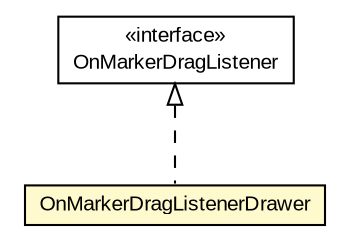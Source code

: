 #!/usr/local/bin/dot
#
# Class diagram 
# Generated by UMLGraph version R5_6-24-gf6e263 (http://www.umlgraph.org/)
#

digraph G {
	edge [fontname="arial",fontsize=10,labelfontname="arial",labelfontsize=10];
	node [fontname="arial",fontsize=10,shape=plaintext];
	nodesep=0.25;
	ranksep=0.5;
	// org.osmdroid.samplefragments.events.MarkerDrag.OnMarkerDragListenerDrawer
	c159253 [label=<<table title="org.osmdroid.samplefragments.events.MarkerDrag.OnMarkerDragListenerDrawer" border="0" cellborder="1" cellspacing="0" cellpadding="2" port="p" bgcolor="lemonChiffon" href="./MarkerDrag.OnMarkerDragListenerDrawer.html">
		<tr><td><table border="0" cellspacing="0" cellpadding="1">
<tr><td align="center" balign="center"> OnMarkerDragListenerDrawer </td></tr>
		</table></td></tr>
		</table>>, URL="./MarkerDrag.OnMarkerDragListenerDrawer.html", fontname="arial", fontcolor="black", fontsize=10.0];
	// org.osmdroid.views.overlay.Marker.OnMarkerDragListener
	c159516 [label=<<table title="org.osmdroid.views.overlay.Marker.OnMarkerDragListener" border="0" cellborder="1" cellspacing="0" cellpadding="2" port="p" href="../../views/overlay/Marker.OnMarkerDragListener.html">
		<tr><td><table border="0" cellspacing="0" cellpadding="1">
<tr><td align="center" balign="center"> &#171;interface&#187; </td></tr>
<tr><td align="center" balign="center"> OnMarkerDragListener </td></tr>
		</table></td></tr>
		</table>>, URL="../../views/overlay/Marker.OnMarkerDragListener.html", fontname="arial", fontcolor="black", fontsize=10.0];
	//org.osmdroid.samplefragments.events.MarkerDrag.OnMarkerDragListenerDrawer implements org.osmdroid.views.overlay.Marker.OnMarkerDragListener
	c159516:p -> c159253:p [dir=back,arrowtail=empty,style=dashed];
}

